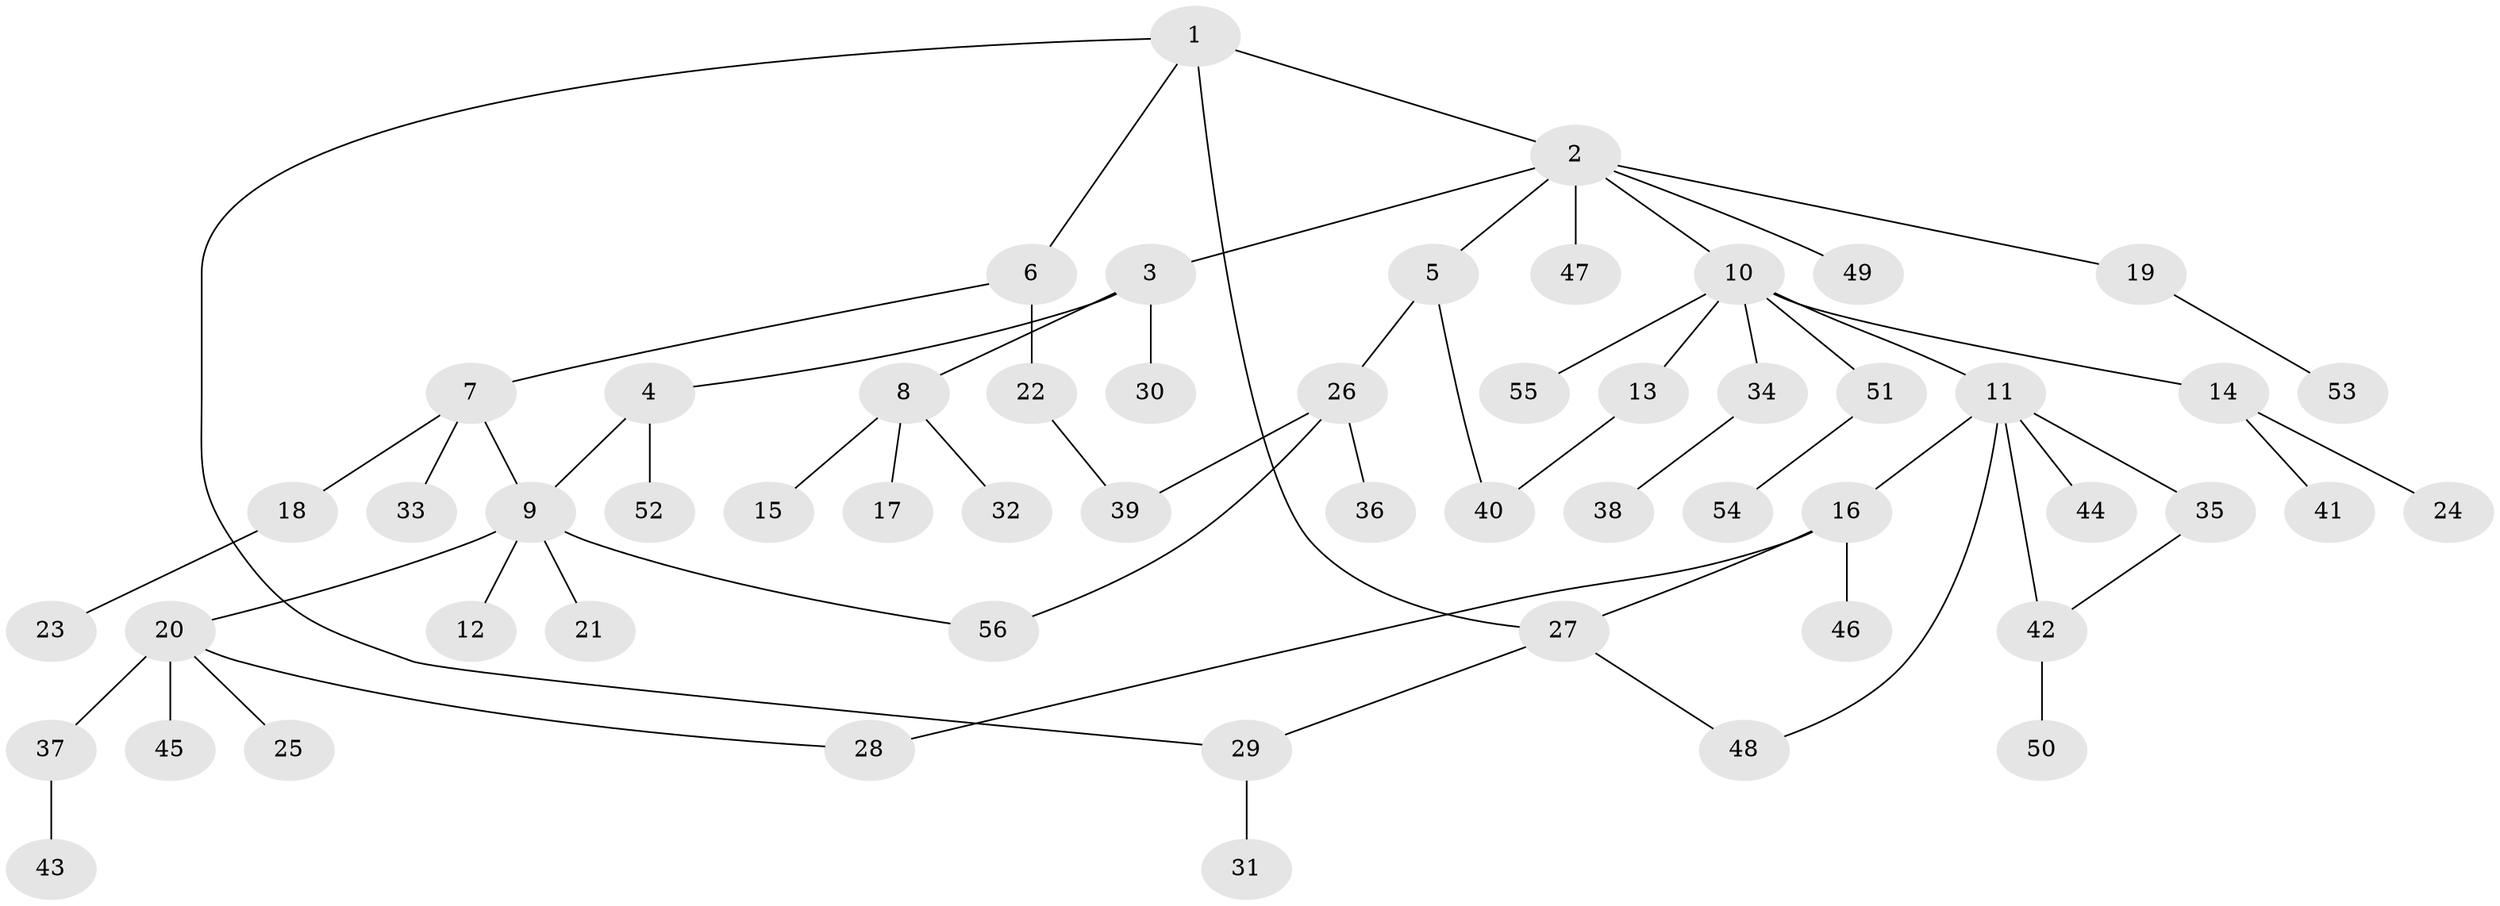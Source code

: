 // coarse degree distribution, {4: 0.12121212121212122, 12: 0.030303030303030304, 3: 0.18181818181818182, 1: 0.48484848484848486, 6: 0.030303030303030304, 2: 0.15151515151515152}
// Generated by graph-tools (version 1.1) at 2025/16/03/04/25 18:16:51]
// undirected, 56 vertices, 64 edges
graph export_dot {
graph [start="1"]
  node [color=gray90,style=filled];
  1;
  2;
  3;
  4;
  5;
  6;
  7;
  8;
  9;
  10;
  11;
  12;
  13;
  14;
  15;
  16;
  17;
  18;
  19;
  20;
  21;
  22;
  23;
  24;
  25;
  26;
  27;
  28;
  29;
  30;
  31;
  32;
  33;
  34;
  35;
  36;
  37;
  38;
  39;
  40;
  41;
  42;
  43;
  44;
  45;
  46;
  47;
  48;
  49;
  50;
  51;
  52;
  53;
  54;
  55;
  56;
  1 -- 2;
  1 -- 6;
  1 -- 29;
  1 -- 27;
  2 -- 3;
  2 -- 5;
  2 -- 10;
  2 -- 19;
  2 -- 47;
  2 -- 49;
  3 -- 4;
  3 -- 8;
  3 -- 30;
  4 -- 52;
  4 -- 9;
  5 -- 26;
  5 -- 40;
  6 -- 7;
  6 -- 22;
  7 -- 9;
  7 -- 18;
  7 -- 33;
  8 -- 15;
  8 -- 17;
  8 -- 32;
  9 -- 12;
  9 -- 20;
  9 -- 21;
  9 -- 56;
  10 -- 11;
  10 -- 13;
  10 -- 14;
  10 -- 34;
  10 -- 51;
  10 -- 55;
  11 -- 16;
  11 -- 35;
  11 -- 42;
  11 -- 44;
  11 -- 48;
  13 -- 40;
  14 -- 24;
  14 -- 41;
  16 -- 27;
  16 -- 28;
  16 -- 46;
  18 -- 23;
  19 -- 53;
  20 -- 25;
  20 -- 37;
  20 -- 45;
  20 -- 28;
  22 -- 39;
  26 -- 36;
  26 -- 56;
  26 -- 39;
  27 -- 29;
  27 -- 48;
  29 -- 31;
  34 -- 38;
  35 -- 42;
  37 -- 43;
  42 -- 50;
  51 -- 54;
}
